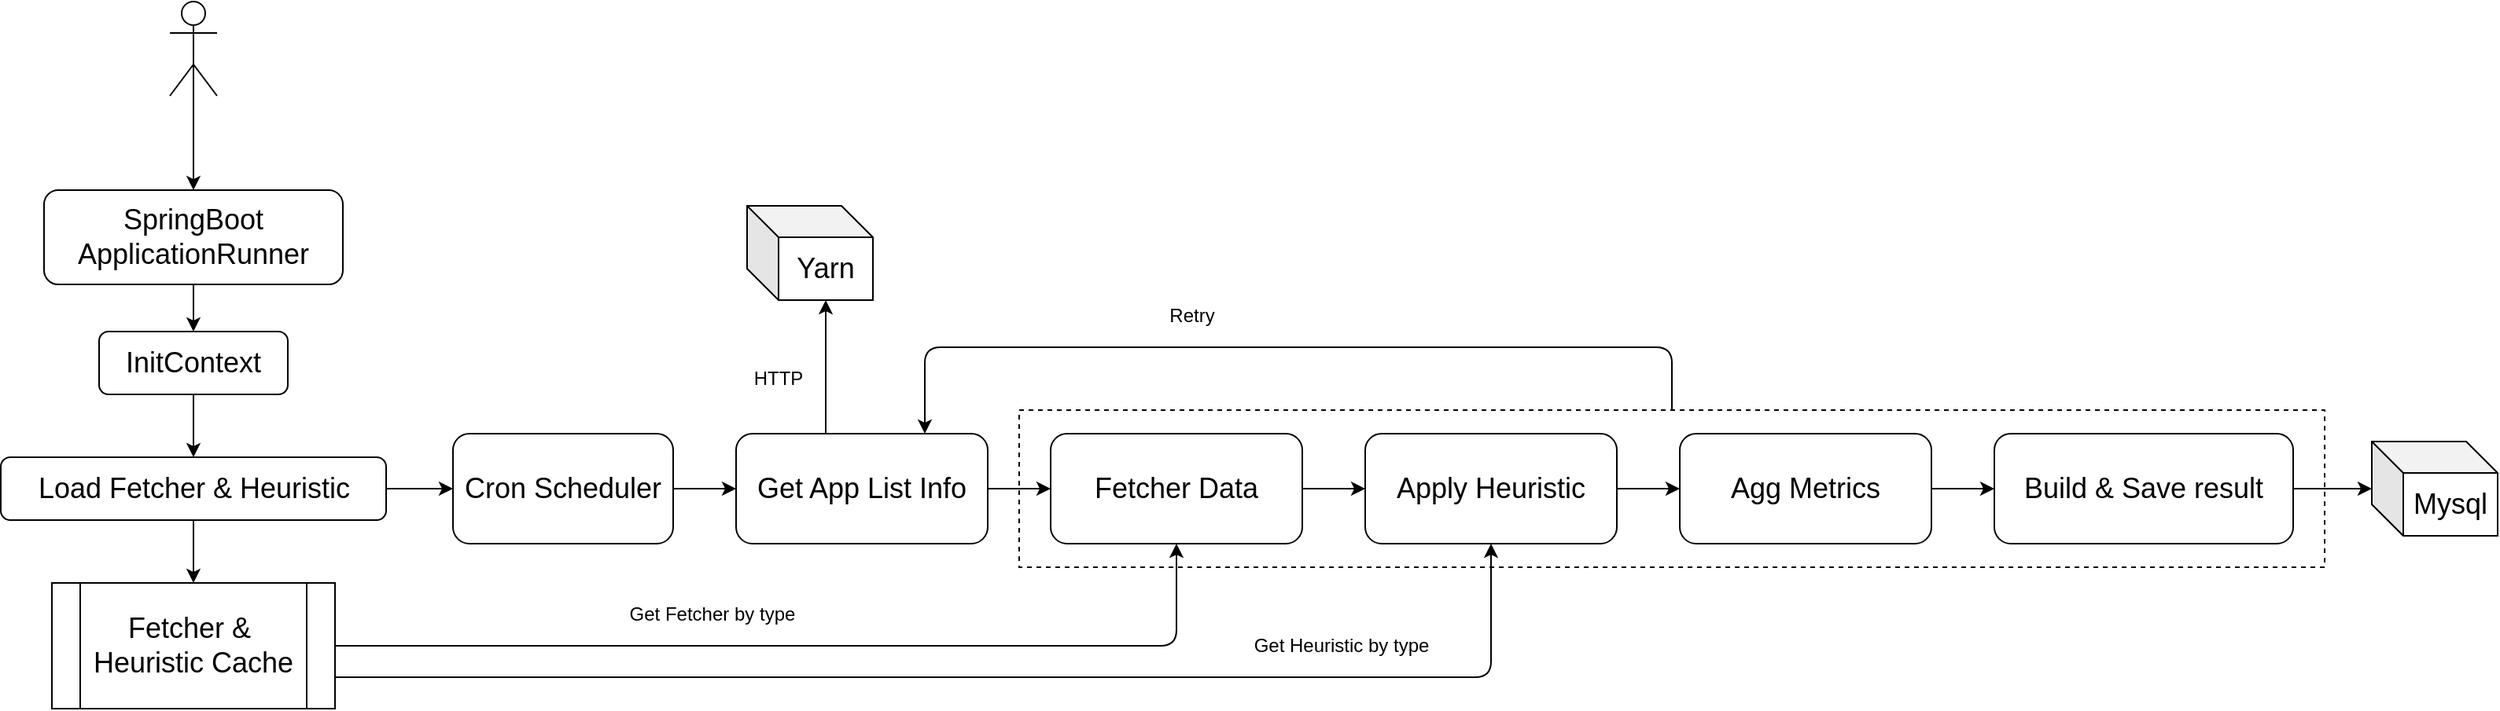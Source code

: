 <mxfile version="13.6.6" type="github">
  <diagram id="t2155Q54rP_SAzX92_s-" name="Page-1">
    <mxGraphModel dx="1678" dy="907" grid="1" gridSize="10" guides="1" tooltips="1" connect="1" arrows="1" fold="1" page="1" pageScale="1" pageWidth="1200" pageHeight="1920" math="0" shadow="0">
      <root>
        <mxCell id="0" />
        <mxCell id="1" parent="0" />
        <mxCell id="wxy6OI8kTiCUw0L0Xbxf-36" value="" style="rounded=0;whiteSpace=wrap;html=1;fillColor=none;dashed=1;" vertex="1" parent="1">
          <mxGeometry x="710" y="320" width="830" height="100" as="geometry" />
        </mxCell>
        <mxCell id="wxy6OI8kTiCUw0L0Xbxf-1" value="" style="shape=umlActor;verticalLabelPosition=bottom;verticalAlign=top;html=1;outlineConnect=0;" vertex="1" parent="1">
          <mxGeometry x="170" y="60" width="30" height="60" as="geometry" />
        </mxCell>
        <mxCell id="wxy6OI8kTiCUw0L0Xbxf-2" value="&lt;font style=&quot;font-size: 18px&quot;&gt;SpringBoot&lt;br&gt;ApplicationRunner&lt;/font&gt;" style="rounded=1;whiteSpace=wrap;html=1;" vertex="1" parent="1">
          <mxGeometry x="90" y="180" width="190" height="60" as="geometry" />
        </mxCell>
        <mxCell id="wxy6OI8kTiCUw0L0Xbxf-6" value="" style="endArrow=classic;html=1;exitX=0.5;exitY=0.5;exitDx=0;exitDy=0;exitPerimeter=0;" edge="1" parent="1" source="wxy6OI8kTiCUw0L0Xbxf-1" target="wxy6OI8kTiCUw0L0Xbxf-2">
          <mxGeometry width="50" height="50" relative="1" as="geometry">
            <mxPoint x="330" y="170" as="sourcePoint" />
            <mxPoint x="380" y="120" as="targetPoint" />
          </mxGeometry>
        </mxCell>
        <mxCell id="wxy6OI8kTiCUw0L0Xbxf-7" value="&lt;font style=&quot;font-size: 18px&quot;&gt;InitContext&lt;/font&gt;" style="rounded=1;whiteSpace=wrap;html=1;" vertex="1" parent="1">
          <mxGeometry x="125" y="270" width="120" height="40" as="geometry" />
        </mxCell>
        <mxCell id="wxy6OI8kTiCUw0L0Xbxf-8" value="&lt;font style=&quot;font-size: 18px&quot;&gt;Load Fetcher &amp;amp;&amp;nbsp;Heuristic&lt;/font&gt;" style="rounded=1;whiteSpace=wrap;html=1;" vertex="1" parent="1">
          <mxGeometry x="62.5" y="350" width="245" height="40" as="geometry" />
        </mxCell>
        <mxCell id="wxy6OI8kTiCUw0L0Xbxf-9" value="" style="endArrow=classic;html=1;exitX=0.5;exitY=1;exitDx=0;exitDy=0;entryX=0.5;entryY=0;entryDx=0;entryDy=0;" edge="1" parent="1" source="wxy6OI8kTiCUw0L0Xbxf-2" target="wxy6OI8kTiCUw0L0Xbxf-7">
          <mxGeometry width="50" height="50" relative="1" as="geometry">
            <mxPoint x="320" y="300" as="sourcePoint" />
            <mxPoint x="370" y="250" as="targetPoint" />
          </mxGeometry>
        </mxCell>
        <mxCell id="wxy6OI8kTiCUw0L0Xbxf-10" value="" style="endArrow=classic;html=1;exitX=0.5;exitY=1;exitDx=0;exitDy=0;" edge="1" parent="1" source="wxy6OI8kTiCUw0L0Xbxf-7" target="wxy6OI8kTiCUw0L0Xbxf-8">
          <mxGeometry width="50" height="50" relative="1" as="geometry">
            <mxPoint x="300" y="350" as="sourcePoint" />
            <mxPoint x="350" y="300" as="targetPoint" />
          </mxGeometry>
        </mxCell>
        <mxCell id="wxy6OI8kTiCUw0L0Xbxf-11" value="&lt;span style=&quot;font-size: 18px&quot;&gt;Fetcher &amp;amp;&amp;nbsp;&lt;br&gt;&lt;/span&gt;&lt;span style=&quot;font-size: 18px&quot;&gt;Heuristic Cache&lt;/span&gt;&lt;span style=&quot;font-size: 18px&quot;&gt;&lt;br&gt;&lt;/span&gt;" style="shape=process;whiteSpace=wrap;html=1;backgroundOutline=1;" vertex="1" parent="1">
          <mxGeometry x="95" y="430" width="180" height="80" as="geometry" />
        </mxCell>
        <mxCell id="wxy6OI8kTiCUw0L0Xbxf-12" value="" style="endArrow=classic;html=1;exitX=1;exitY=0.5;exitDx=0;exitDy=0;entryX=0;entryY=0.5;entryDx=0;entryDy=0;" edge="1" parent="1" source="wxy6OI8kTiCUw0L0Xbxf-8" target="wxy6OI8kTiCUw0L0Xbxf-13">
          <mxGeometry width="50" height="50" relative="1" as="geometry">
            <mxPoint x="300" y="500" as="sourcePoint" />
            <mxPoint x="330" y="400" as="targetPoint" />
          </mxGeometry>
        </mxCell>
        <mxCell id="wxy6OI8kTiCUw0L0Xbxf-13" value="&lt;font style=&quot;font-size: 18px&quot;&gt;Cron Scheduler&lt;/font&gt;" style="rounded=1;whiteSpace=wrap;html=1;" vertex="1" parent="1">
          <mxGeometry x="350" y="335" width="140" height="70" as="geometry" />
        </mxCell>
        <mxCell id="wxy6OI8kTiCUw0L0Xbxf-14" value="" style="endArrow=classic;html=1;exitX=0.5;exitY=1;exitDx=0;exitDy=0;entryX=0.5;entryY=0;entryDx=0;entryDy=0;" edge="1" parent="1" source="wxy6OI8kTiCUw0L0Xbxf-8" target="wxy6OI8kTiCUw0L0Xbxf-11">
          <mxGeometry width="50" height="50" relative="1" as="geometry">
            <mxPoint x="410" y="510" as="sourcePoint" />
            <mxPoint x="210" y="450" as="targetPoint" />
          </mxGeometry>
        </mxCell>
        <mxCell id="wxy6OI8kTiCUw0L0Xbxf-15" value="&lt;font style=&quot;font-size: 18px&quot;&gt;Get App List Info&lt;br&gt;&lt;/font&gt;" style="rounded=1;whiteSpace=wrap;html=1;" vertex="1" parent="1">
          <mxGeometry x="530" y="335" width="160" height="70" as="geometry" />
        </mxCell>
        <mxCell id="wxy6OI8kTiCUw0L0Xbxf-16" value="" style="endArrow=classic;html=1;exitX=1;exitY=0.5;exitDx=0;exitDy=0;" edge="1" parent="1" source="wxy6OI8kTiCUw0L0Xbxf-13" target="wxy6OI8kTiCUw0L0Xbxf-15">
          <mxGeometry width="50" height="50" relative="1" as="geometry">
            <mxPoint x="470" y="490" as="sourcePoint" />
            <mxPoint x="520" y="440" as="targetPoint" />
          </mxGeometry>
        </mxCell>
        <mxCell id="wxy6OI8kTiCUw0L0Xbxf-17" value="&lt;font style=&quot;font-size: 18px&quot;&gt;Yarn&lt;/font&gt;" style="shape=cube;whiteSpace=wrap;html=1;boundedLbl=1;backgroundOutline=1;darkOpacity=0.05;darkOpacity2=0.1;" vertex="1" parent="1">
          <mxGeometry x="537" y="190" width="80" height="60" as="geometry" />
        </mxCell>
        <mxCell id="wxy6OI8kTiCUw0L0Xbxf-18" value="" style="endArrow=classic;html=1;exitX=0.5;exitY=0;exitDx=0;exitDy=0;entryX=0;entryY=0;entryDx=50;entryDy=60;entryPerimeter=0;" edge="1" parent="1" target="wxy6OI8kTiCUw0L0Xbxf-17">
          <mxGeometry width="50" height="50" relative="1" as="geometry">
            <mxPoint x="587" y="335.0" as="sourcePoint" />
            <mxPoint x="757" y="290" as="targetPoint" />
          </mxGeometry>
        </mxCell>
        <mxCell id="wxy6OI8kTiCUw0L0Xbxf-19" value="HTTP" style="text;html=1;strokeColor=none;fillColor=none;align=center;verticalAlign=middle;whiteSpace=wrap;rounded=0;" vertex="1" parent="1">
          <mxGeometry x="537" y="290" width="40" height="20" as="geometry" />
        </mxCell>
        <mxCell id="wxy6OI8kTiCUw0L0Xbxf-21" value="&lt;font style=&quot;font-size: 18px&quot;&gt;Fetcher Data&lt;br&gt;&lt;/font&gt;" style="rounded=1;whiteSpace=wrap;html=1;" vertex="1" parent="1">
          <mxGeometry x="730" y="335" width="160" height="70" as="geometry" />
        </mxCell>
        <mxCell id="wxy6OI8kTiCUw0L0Xbxf-22" value="" style="endArrow=classic;html=1;exitX=1;exitY=0.5;exitDx=0;exitDy=0;entryX=0;entryY=0.5;entryDx=0;entryDy=0;" edge="1" parent="1" source="wxy6OI8kTiCUw0L0Xbxf-15" target="wxy6OI8kTiCUw0L0Xbxf-21">
          <mxGeometry width="50" height="50" relative="1" as="geometry">
            <mxPoint x="720" y="500" as="sourcePoint" />
            <mxPoint x="770" y="450" as="targetPoint" />
          </mxGeometry>
        </mxCell>
        <mxCell id="wxy6OI8kTiCUw0L0Xbxf-23" value="" style="edgeStyle=elbowEdgeStyle;elbow=horizontal;endArrow=classic;html=1;exitX=1;exitY=0.5;exitDx=0;exitDy=0;entryX=0.5;entryY=1;entryDx=0;entryDy=0;" edge="1" parent="1" source="wxy6OI8kTiCUw0L0Xbxf-11" target="wxy6OI8kTiCUw0L0Xbxf-21">
          <mxGeometry width="50" height="50" relative="1" as="geometry">
            <mxPoint x="420" y="530" as="sourcePoint" />
            <mxPoint x="470" y="480" as="targetPoint" />
            <Array as="points">
              <mxPoint x="810" y="440" />
            </Array>
          </mxGeometry>
        </mxCell>
        <mxCell id="wxy6OI8kTiCUw0L0Xbxf-24" value="Get Fetcher by type" style="text;html=1;strokeColor=none;fillColor=none;align=center;verticalAlign=middle;whiteSpace=wrap;rounded=0;" vertex="1" parent="1">
          <mxGeometry x="450" y="440" width="130" height="20" as="geometry" />
        </mxCell>
        <mxCell id="wxy6OI8kTiCUw0L0Xbxf-25" value="&lt;font style=&quot;font-size: 18px&quot;&gt;Apply Heuristic&lt;br&gt;&lt;/font&gt;" style="rounded=1;whiteSpace=wrap;html=1;" vertex="1" parent="1">
          <mxGeometry x="930" y="335" width="160" height="70" as="geometry" />
        </mxCell>
        <mxCell id="wxy6OI8kTiCUw0L0Xbxf-26" value="" style="endArrow=classic;html=1;exitX=1;exitY=0.5;exitDx=0;exitDy=0;" edge="1" parent="1" source="wxy6OI8kTiCUw0L0Xbxf-21" target="wxy6OI8kTiCUw0L0Xbxf-25">
          <mxGeometry width="50" height="50" relative="1" as="geometry">
            <mxPoint x="920" y="490" as="sourcePoint" />
            <mxPoint x="970" y="440" as="targetPoint" />
          </mxGeometry>
        </mxCell>
        <mxCell id="wxy6OI8kTiCUw0L0Xbxf-27" value="" style="edgeStyle=elbowEdgeStyle;elbow=horizontal;endArrow=classic;html=1;exitX=1;exitY=0.75;exitDx=0;exitDy=0;entryX=0.5;entryY=1;entryDx=0;entryDy=0;" edge="1" parent="1" source="wxy6OI8kTiCUw0L0Xbxf-11" target="wxy6OI8kTiCUw0L0Xbxf-25">
          <mxGeometry width="50" height="50" relative="1" as="geometry">
            <mxPoint x="450" y="640" as="sourcePoint" />
            <mxPoint x="500" y="590" as="targetPoint" />
            <Array as="points">
              <mxPoint x="1010" y="460" />
            </Array>
          </mxGeometry>
        </mxCell>
        <mxCell id="wxy6OI8kTiCUw0L0Xbxf-28" value="Get&amp;nbsp;Heuristic by type" style="text;html=1;strokeColor=none;fillColor=none;align=center;verticalAlign=middle;whiteSpace=wrap;rounded=0;" vertex="1" parent="1">
          <mxGeometry x="850" y="460" width="130" height="20" as="geometry" />
        </mxCell>
        <mxCell id="wxy6OI8kTiCUw0L0Xbxf-29" value="&lt;font style=&quot;font-size: 18px&quot;&gt;Agg Metrics&lt;br&gt;&lt;/font&gt;" style="rounded=1;whiteSpace=wrap;html=1;" vertex="1" parent="1">
          <mxGeometry x="1130" y="335" width="160" height="70" as="geometry" />
        </mxCell>
        <mxCell id="wxy6OI8kTiCUw0L0Xbxf-30" value="" style="endArrow=classic;html=1;exitX=1;exitY=0.5;exitDx=0;exitDy=0;" edge="1" parent="1" source="wxy6OI8kTiCUw0L0Xbxf-25" target="wxy6OI8kTiCUw0L0Xbxf-29">
          <mxGeometry width="50" height="50" relative="1" as="geometry">
            <mxPoint x="1170" y="500" as="sourcePoint" />
            <mxPoint x="1220" y="450" as="targetPoint" />
          </mxGeometry>
        </mxCell>
        <mxCell id="wxy6OI8kTiCUw0L0Xbxf-31" value="&lt;font style=&quot;font-size: 18px&quot;&gt;Build &amp;amp; Save result&lt;br&gt;&lt;/font&gt;" style="rounded=1;whiteSpace=wrap;html=1;" vertex="1" parent="1">
          <mxGeometry x="1330" y="335" width="190" height="70" as="geometry" />
        </mxCell>
        <mxCell id="wxy6OI8kTiCUw0L0Xbxf-32" value="" style="endArrow=classic;html=1;exitX=1;exitY=0.5;exitDx=0;exitDy=0;entryX=0;entryY=0.5;entryDx=0;entryDy=0;" edge="1" parent="1" source="wxy6OI8kTiCUw0L0Xbxf-29" target="wxy6OI8kTiCUw0L0Xbxf-31">
          <mxGeometry width="50" height="50" relative="1" as="geometry">
            <mxPoint x="1310" y="500" as="sourcePoint" />
            <mxPoint x="1360" y="450" as="targetPoint" />
          </mxGeometry>
        </mxCell>
        <mxCell id="wxy6OI8kTiCUw0L0Xbxf-34" value="&lt;font style=&quot;font-size: 18px&quot;&gt;Mysql&lt;/font&gt;" style="shape=cube;whiteSpace=wrap;html=1;boundedLbl=1;backgroundOutline=1;darkOpacity=0.05;darkOpacity2=0.1;" vertex="1" parent="1">
          <mxGeometry x="1570" y="340" width="80" height="60" as="geometry" />
        </mxCell>
        <mxCell id="wxy6OI8kTiCUw0L0Xbxf-35" value="" style="endArrow=classic;html=1;exitX=1;exitY=0.5;exitDx=0;exitDy=0;" edge="1" parent="1" source="wxy6OI8kTiCUw0L0Xbxf-31" target="wxy6OI8kTiCUw0L0Xbxf-34">
          <mxGeometry width="50" height="50" relative="1" as="geometry">
            <mxPoint x="1660" y="520" as="sourcePoint" />
            <mxPoint x="1710" y="470" as="targetPoint" />
          </mxGeometry>
        </mxCell>
        <mxCell id="wxy6OI8kTiCUw0L0Xbxf-38" value="" style="edgeStyle=elbowEdgeStyle;elbow=vertical;endArrow=classic;html=1;entryX=0.75;entryY=0;entryDx=0;entryDy=0;exitX=0.5;exitY=0;exitDx=0;exitDy=0;" edge="1" parent="1" source="wxy6OI8kTiCUw0L0Xbxf-36" target="wxy6OI8kTiCUw0L0Xbxf-15">
          <mxGeometry width="50" height="50" relative="1" as="geometry">
            <mxPoint x="920" y="260" as="sourcePoint" />
            <mxPoint x="970" y="210" as="targetPoint" />
            <Array as="points">
              <mxPoint x="830" y="280" />
            </Array>
          </mxGeometry>
        </mxCell>
        <mxCell id="wxy6OI8kTiCUw0L0Xbxf-39" value="Retry" style="text;html=1;strokeColor=none;fillColor=none;align=center;verticalAlign=middle;whiteSpace=wrap;rounded=0;dashed=1;" vertex="1" parent="1">
          <mxGeometry x="800" y="250" width="40" height="20" as="geometry" />
        </mxCell>
      </root>
    </mxGraphModel>
  </diagram>
</mxfile>
